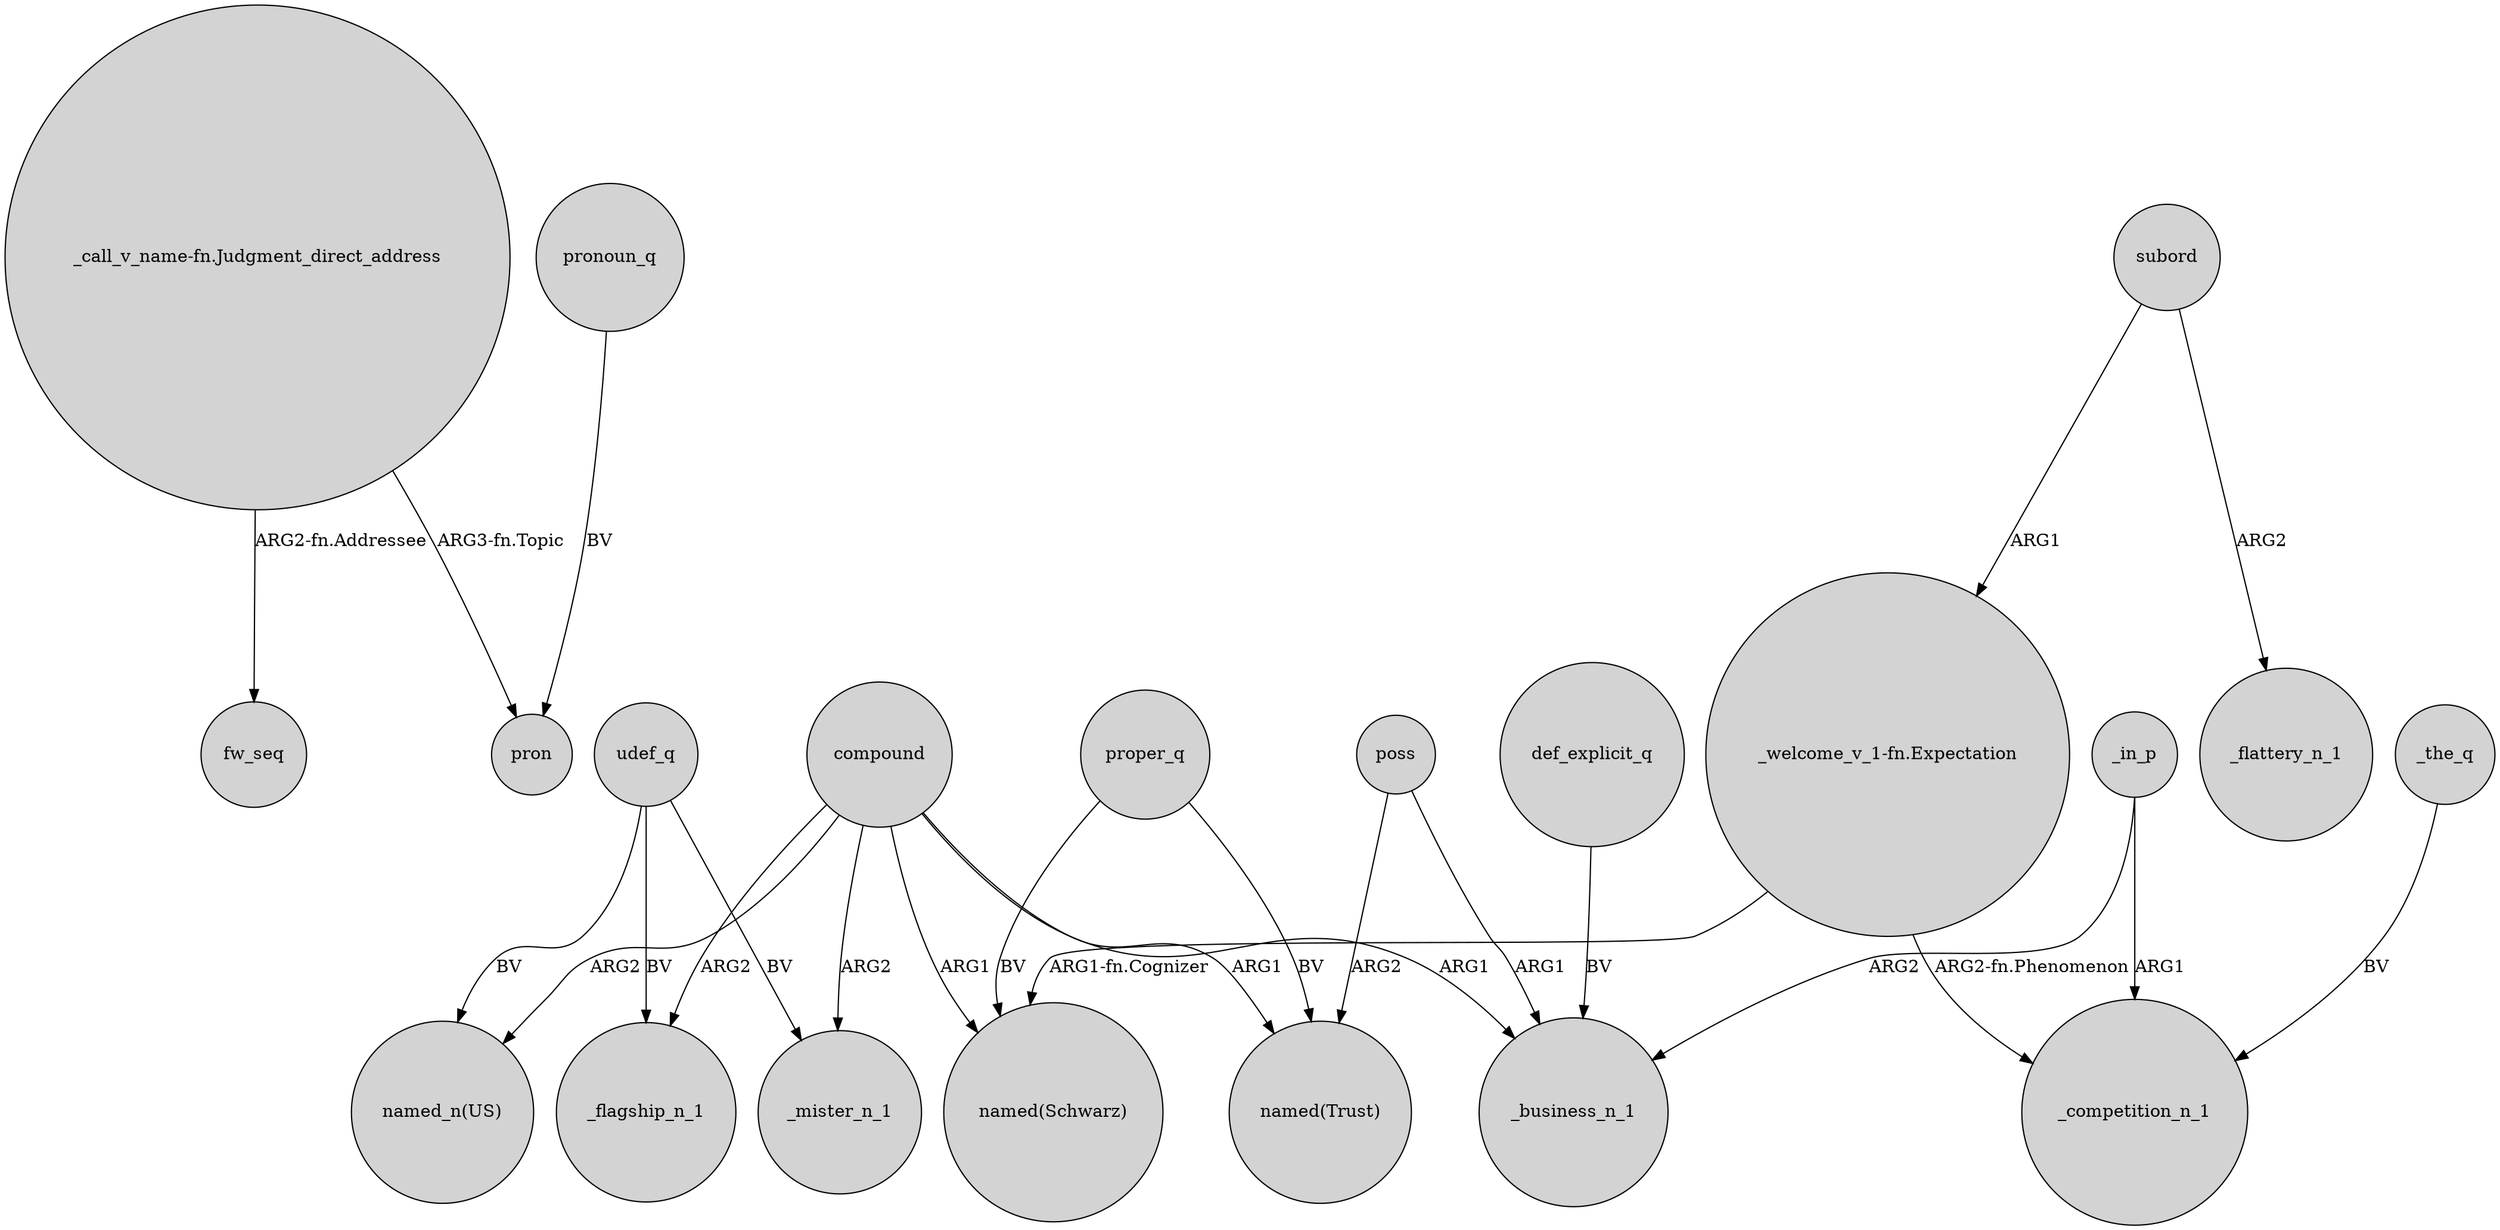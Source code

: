 digraph {
	node [shape=circle style=filled]
	"_call_v_name-fn.Judgment_direct_address" -> fw_seq [label="ARG2-fn.Addressee"]
	def_explicit_q -> _business_n_1 [label=BV]
	compound -> _mister_n_1 [label=ARG2]
	proper_q -> "named(Trust)" [label=BV]
	poss -> _business_n_1 [label=ARG1]
	"_welcome_v_1-fn.Expectation" -> _competition_n_1 [label="ARG2-fn.Phenomenon"]
	compound -> "named(Trust)" [label=ARG1]
	compound -> "named(Schwarz)" [label=ARG1]
	subord -> "_welcome_v_1-fn.Expectation" [label=ARG1]
	udef_q -> _mister_n_1 [label=BV]
	subord -> _flattery_n_1 [label=ARG2]
	pronoun_q -> pron [label=BV]
	_the_q -> _competition_n_1 [label=BV]
	compound -> _flagship_n_1 [label=ARG2]
	proper_q -> "named(Schwarz)" [label=BV]
	_in_p -> _business_n_1 [label=ARG2]
	"_call_v_name-fn.Judgment_direct_address" -> pron [label="ARG3-fn.Topic"]
	poss -> "named(Trust)" [label=ARG2]
	"_welcome_v_1-fn.Expectation" -> "named(Schwarz)" [label="ARG1-fn.Cognizer"]
	udef_q -> _flagship_n_1 [label=BV]
	compound -> _business_n_1 [label=ARG1]
	compound -> "named_n(US)" [label=ARG2]
	udef_q -> "named_n(US)" [label=BV]
	_in_p -> _competition_n_1 [label=ARG1]
}
